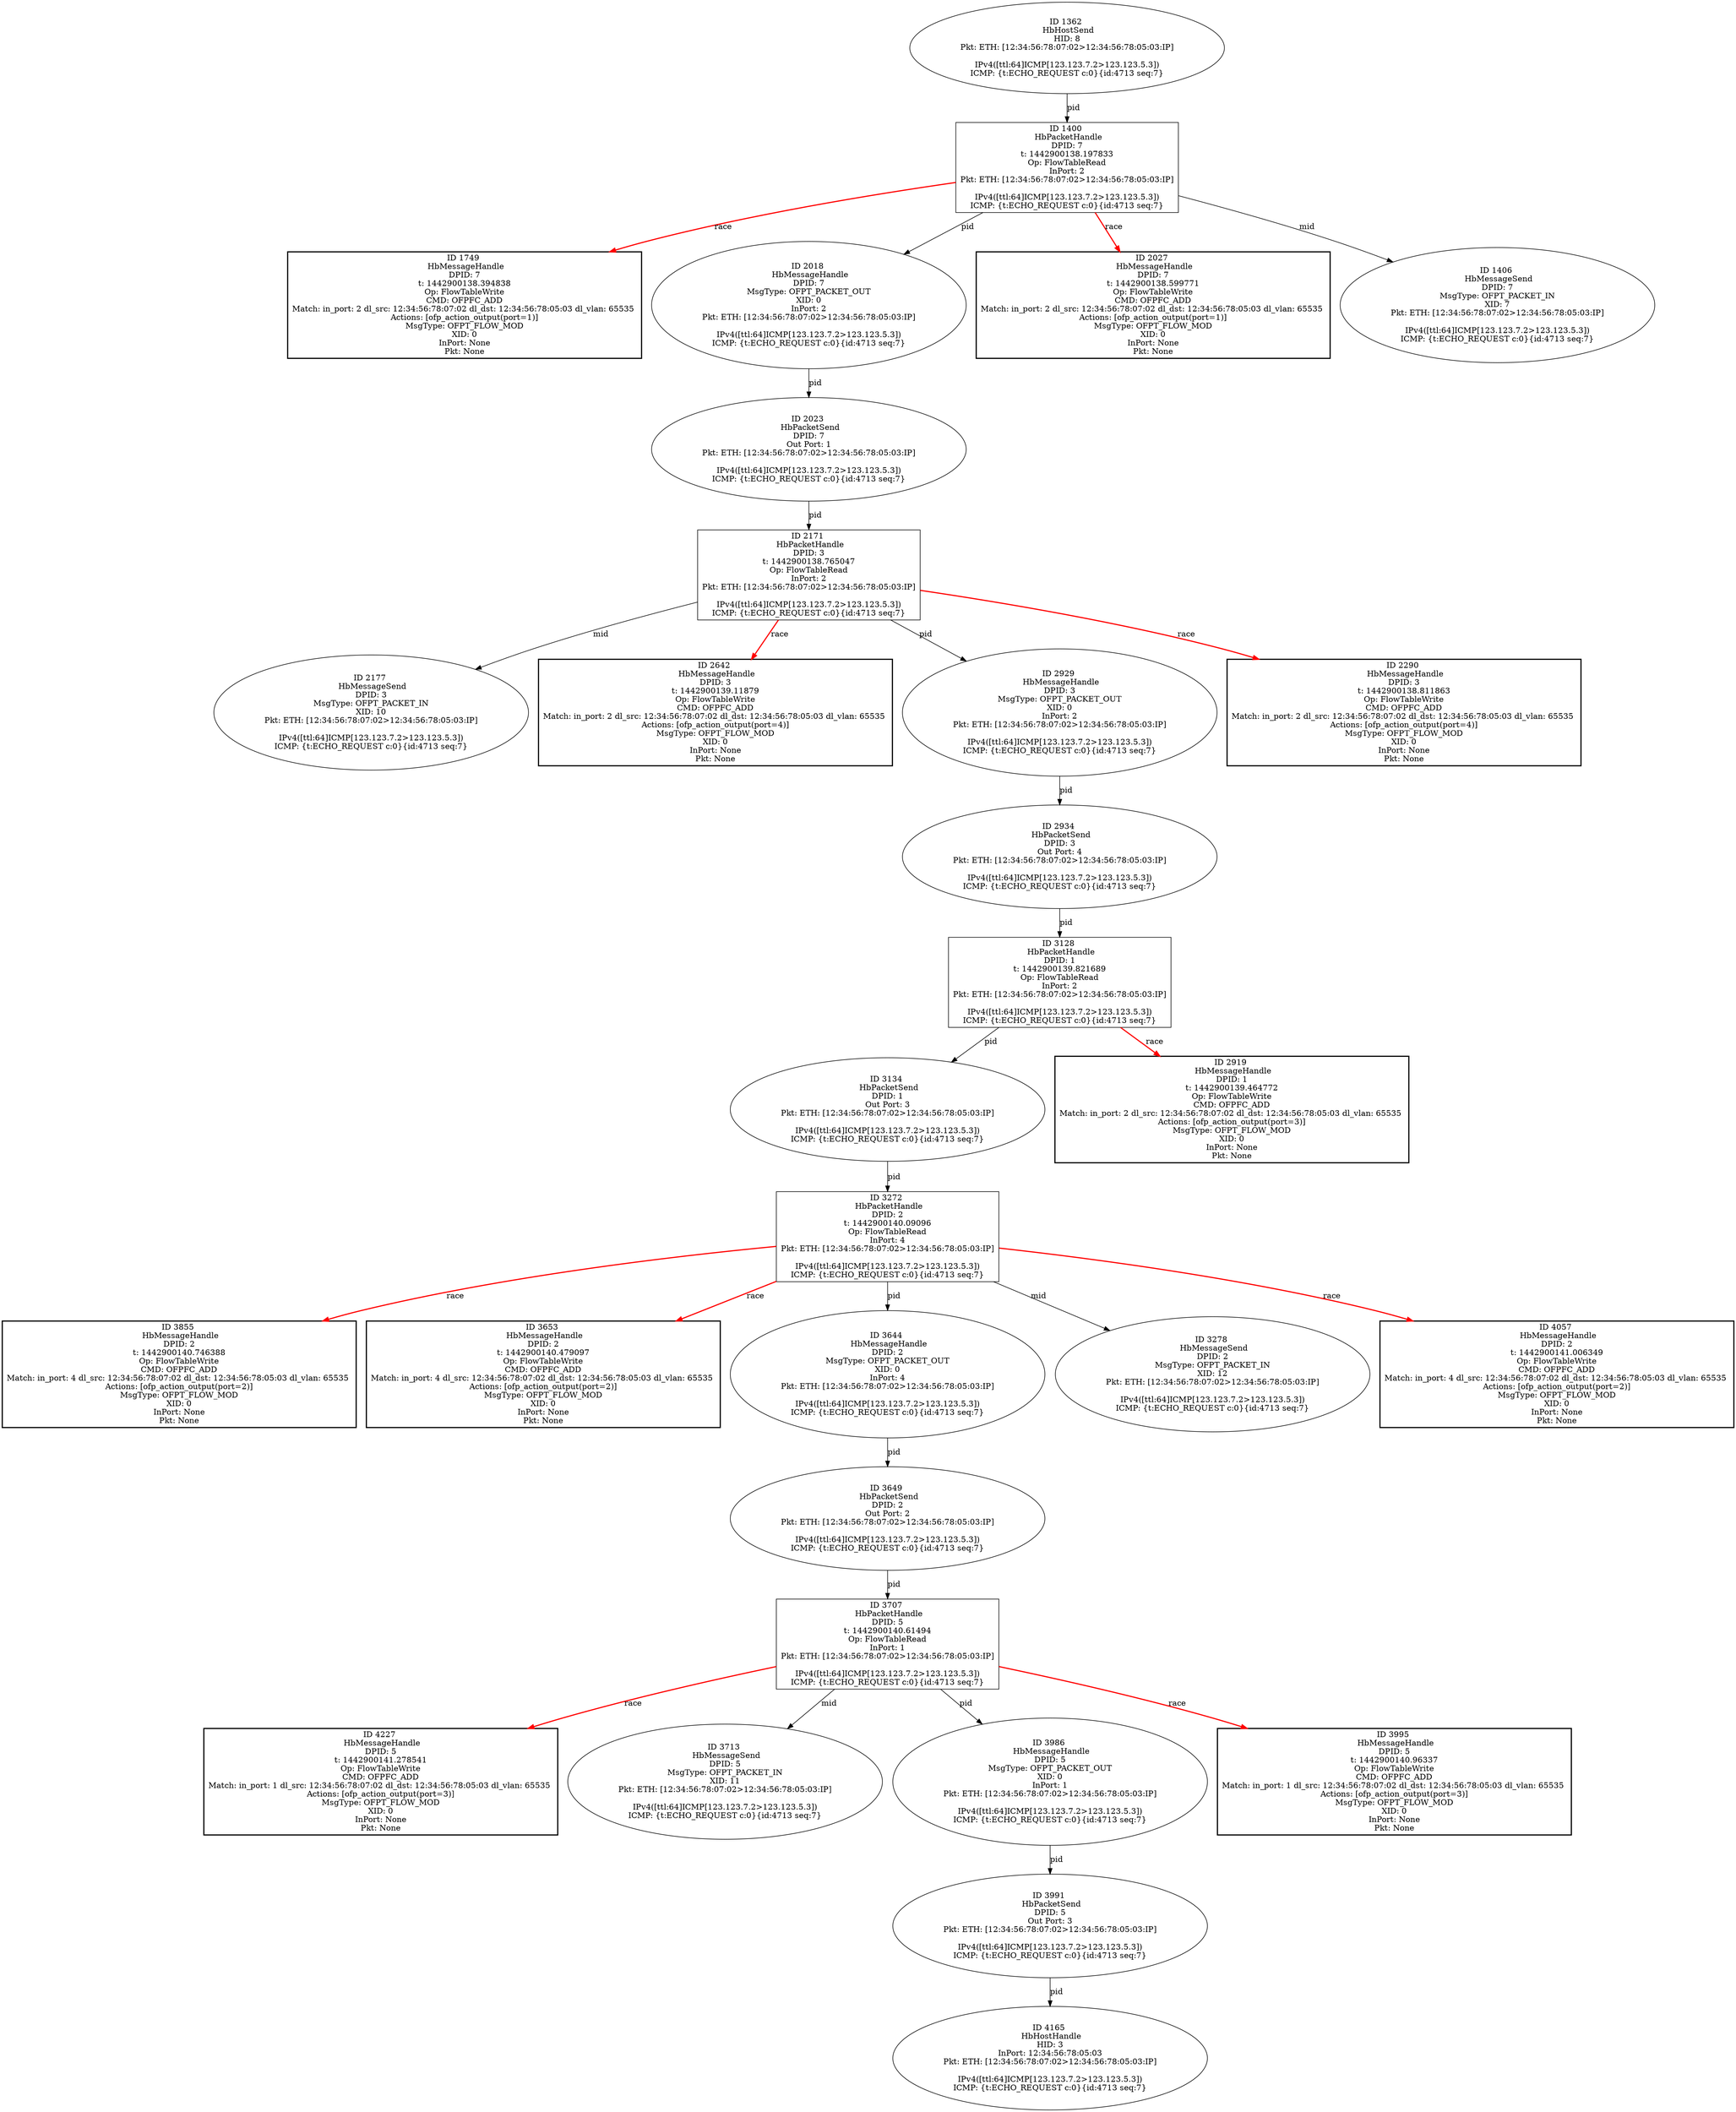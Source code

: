 strict digraph G {
2177 [shape=oval, event=<hb_events.HbMessageSend object at 0x107c5a5d0>, label="ID 2177 
 HbMessageSend
DPID: 3
MsgType: OFPT_PACKET_IN
XID: 10
Pkt: ETH: [12:34:56:78:07:02>12:34:56:78:05:03:IP]

IPv4([ttl:64]ICMP[123.123.7.2>123.123.5.3])
ICMP: {t:ECHO_REQUEST c:0}{id:4713 seq:7}"];
4227 [shape=box, style=bold, event=<hb_events.HbMessageHandle object at 0x108787310>, label="ID 4227 
 HbMessageHandle
DPID: 5
t: 1442900141.278541
Op: FlowTableWrite
CMD: OFPFC_ADD
Match: in_port: 1 dl_src: 12:34:56:78:07:02 dl_dst: 12:34:56:78:05:03 dl_vlan: 65535 
Actions: [ofp_action_output(port=3)]
MsgType: OFPT_FLOW_MOD
XID: 0
InPort: None
Pkt: None"];
3713 [shape=oval, event=<hb_events.HbMessageSend object at 0x1084b9850>, label="ID 3713 
 HbMessageSend
DPID: 5
MsgType: OFPT_PACKET_IN
XID: 11
Pkt: ETH: [12:34:56:78:07:02>12:34:56:78:05:03:IP]

IPv4([ttl:64]ICMP[123.123.7.2>123.123.5.3])
ICMP: {t:ECHO_REQUEST c:0}{id:4713 seq:7}"];
3855 [shape=box, style=bold, event=<hb_events.HbMessageHandle object at 0x108586e90>, label="ID 3855 
 HbMessageHandle
DPID: 2
t: 1442900140.746388
Op: FlowTableWrite
CMD: OFPFC_ADD
Match: in_port: 4 dl_src: 12:34:56:78:07:02 dl_dst: 12:34:56:78:05:03 dl_vlan: 65535 
Actions: [ofp_action_output(port=2)]
MsgType: OFPT_FLOW_MOD
XID: 0
InPort: None
Pkt: None"];
3986 [shape=oval, event=<hb_events.HbMessageHandle object at 0x108624ed0>, label="ID 3986 
 HbMessageHandle
DPID: 5
MsgType: OFPT_PACKET_OUT
XID: 0
InPort: 1
Pkt: ETH: [12:34:56:78:07:02>12:34:56:78:05:03:IP]

IPv4([ttl:64]ICMP[123.123.7.2>123.123.5.3])
ICMP: {t:ECHO_REQUEST c:0}{id:4713 seq:7}"];
3991 [shape=oval, event=<hb_events.HbPacketSend object at 0x108631810>, label="ID 3991 
 HbPacketSend
DPID: 5
Out Port: 3
Pkt: ETH: [12:34:56:78:07:02>12:34:56:78:05:03:IP]

IPv4([ttl:64]ICMP[123.123.7.2>123.123.5.3])
ICMP: {t:ECHO_REQUEST c:0}{id:4713 seq:7}"];
3995 [shape=box, style=bold, event=<hb_events.HbMessageHandle object at 0x108637650>, label="ID 3995 
 HbMessageHandle
DPID: 5
t: 1442900140.96337
Op: FlowTableWrite
CMD: OFPFC_ADD
Match: in_port: 1 dl_src: 12:34:56:78:07:02 dl_dst: 12:34:56:78:05:03 dl_vlan: 65535 
Actions: [ofp_action_output(port=3)]
MsgType: OFPT_FLOW_MOD
XID: 0
InPort: None
Pkt: None"];
3653 [shape=box, style=bold, event=<hb_events.HbMessageHandle object at 0x10848e190>, label="ID 3653 
 HbMessageHandle
DPID: 2
t: 1442900140.479097
Op: FlowTableWrite
CMD: OFPFC_ADD
Match: in_port: 4 dl_src: 12:34:56:78:07:02 dl_dst: 12:34:56:78:05:03 dl_vlan: 65535 
Actions: [ofp_action_output(port=2)]
MsgType: OFPT_FLOW_MOD
XID: 0
InPort: None
Pkt: None"];
3128 [shape=box, event=<hb_events.HbPacketHandle object at 0x10822de10>, label="ID 3128 
 HbPacketHandle
DPID: 1
t: 1442900139.821689
Op: FlowTableRead
InPort: 2
Pkt: ETH: [12:34:56:78:07:02>12:34:56:78:05:03:IP]

IPv4([ttl:64]ICMP[123.123.7.2>123.123.5.3])
ICMP: {t:ECHO_REQUEST c:0}{id:4713 seq:7}"];
3644 [shape=oval, event=<hb_events.HbMessageHandle object at 0x10848b450>, label="ID 3644 
 HbMessageHandle
DPID: 2
MsgType: OFPT_PACKET_OUT
XID: 0
InPort: 4
Pkt: ETH: [12:34:56:78:07:02>12:34:56:78:05:03:IP]

IPv4([ttl:64]ICMP[123.123.7.2>123.123.5.3])
ICMP: {t:ECHO_REQUEST c:0}{id:4713 seq:7}"];
3134 [shape=oval, event=<hb_events.HbPacketSend object at 0x108232550>, label="ID 3134 
 HbPacketSend
DPID: 1
Out Port: 3
Pkt: ETH: [12:34:56:78:07:02>12:34:56:78:05:03:IP]

IPv4([ttl:64]ICMP[123.123.7.2>123.123.5.3])
ICMP: {t:ECHO_REQUEST c:0}{id:4713 seq:7}"];
3649 [shape=oval, event=<hb_events.HbPacketSend object at 0x10846b8d0>, label="ID 3649 
 HbPacketSend
DPID: 2
Out Port: 2
Pkt: ETH: [12:34:56:78:07:02>12:34:56:78:05:03:IP]

IPv4([ttl:64]ICMP[123.123.7.2>123.123.5.3])
ICMP: {t:ECHO_REQUEST c:0}{id:4713 seq:7}"];
4165 [shape=oval, event=<hb_events.HbHostHandle object at 0x108707090>, label="ID 4165 
 HbHostHandle
HID: 3
InPort: 12:34:56:78:05:03
Pkt: ETH: [12:34:56:78:07:02>12:34:56:78:05:03:IP]

IPv4([ttl:64]ICMP[123.123.7.2>123.123.5.3])
ICMP: {t:ECHO_REQUEST c:0}{id:4713 seq:7}"];
3272 [shape=box, event=<hb_events.HbPacketHandle object at 0x1082a55d0>, label="ID 3272 
 HbPacketHandle
DPID: 2
t: 1442900140.09096
Op: FlowTableRead
InPort: 4
Pkt: ETH: [12:34:56:78:07:02>12:34:56:78:05:03:IP]

IPv4([ttl:64]ICMP[123.123.7.2>123.123.5.3])
ICMP: {t:ECHO_REQUEST c:0}{id:4713 seq:7}"];
3278 [shape=oval, event=<hb_events.HbMessageSend object at 0x1082a0d10>, label="ID 3278 
 HbMessageSend
DPID: 2
MsgType: OFPT_PACKET_IN
XID: 12
Pkt: ETH: [12:34:56:78:07:02>12:34:56:78:05:03:IP]

IPv4([ttl:64]ICMP[123.123.7.2>123.123.5.3])
ICMP: {t:ECHO_REQUEST c:0}{id:4713 seq:7}"];
1362 [shape=oval, event=<hb_events.HbHostSend object at 0x107a332d0>, label="ID 1362 
 HbHostSend
HID: 8
Pkt: ETH: [12:34:56:78:07:02>12:34:56:78:05:03:IP]

IPv4([ttl:64]ICMP[123.123.7.2>123.123.5.3])
ICMP: {t:ECHO_REQUEST c:0}{id:4713 seq:7}"];
1749 [shape=box, style=bold, event=<hb_events.HbMessageHandle object at 0x107afbe90>, label="ID 1749 
 HbMessageHandle
DPID: 7
t: 1442900138.394838
Op: FlowTableWrite
CMD: OFPFC_ADD
Match: in_port: 2 dl_src: 12:34:56:78:07:02 dl_dst: 12:34:56:78:05:03 dl_vlan: 65535 
Actions: [ofp_action_output(port=1)]
MsgType: OFPT_FLOW_MOD
XID: 0
InPort: None
Pkt: None"];
4057 [shape=box, style=bold, event=<hb_events.HbMessageHandle object at 0x10867f550>, label="ID 4057 
 HbMessageHandle
DPID: 2
t: 1442900141.006349
Op: FlowTableWrite
CMD: OFPFC_ADD
Match: in_port: 4 dl_src: 12:34:56:78:07:02 dl_dst: 12:34:56:78:05:03 dl_vlan: 65535 
Actions: [ofp_action_output(port=2)]
MsgType: OFPT_FLOW_MOD
XID: 0
InPort: None
Pkt: None"];
2018 [shape=oval, event=<hb_events.HbMessageHandle object at 0x107ba6d10>, label="ID 2018 
 HbMessageHandle
DPID: 7
MsgType: OFPT_PACKET_OUT
XID: 0
InPort: 2
Pkt: ETH: [12:34:56:78:07:02>12:34:56:78:05:03:IP]

IPv4([ttl:64]ICMP[123.123.7.2>123.123.5.3])
ICMP: {t:ECHO_REQUEST c:0}{id:4713 seq:7}"];
2171 [shape=box, event=<hb_events.HbPacketHandle object at 0x107c4dcd0>, label="ID 2171 
 HbPacketHandle
DPID: 3
t: 1442900138.765047
Op: FlowTableRead
InPort: 2
Pkt: ETH: [12:34:56:78:07:02>12:34:56:78:05:03:IP]

IPv4([ttl:64]ICMP[123.123.7.2>123.123.5.3])
ICMP: {t:ECHO_REQUEST c:0}{id:4713 seq:7}"];
2023 [shape=oval, event=<hb_events.HbPacketSend object at 0x107b17d50>, label="ID 2023 
 HbPacketSend
DPID: 7
Out Port: 1
Pkt: ETH: [12:34:56:78:07:02>12:34:56:78:05:03:IP]

IPv4([ttl:64]ICMP[123.123.7.2>123.123.5.3])
ICMP: {t:ECHO_REQUEST c:0}{id:4713 seq:7}"];
2027 [shape=box, style=bold, event=<hb_events.HbMessageHandle object at 0x107b1c150>, label="ID 2027 
 HbMessageHandle
DPID: 7
t: 1442900138.599771
Op: FlowTableWrite
CMD: OFPFC_ADD
Match: in_port: 2 dl_src: 12:34:56:78:07:02 dl_dst: 12:34:56:78:05:03 dl_vlan: 65535 
Actions: [ofp_action_output(port=1)]
MsgType: OFPT_FLOW_MOD
XID: 0
InPort: None
Pkt: None"];
2642 [shape=box, style=bold, event=<hb_events.HbMessageHandle object at 0x107e10390>, label="ID 2642 
 HbMessageHandle
DPID: 3
t: 1442900139.11879
Op: FlowTableWrite
CMD: OFPFC_ADD
Match: in_port: 2 dl_src: 12:34:56:78:07:02 dl_dst: 12:34:56:78:05:03 dl_vlan: 65535 
Actions: [ofp_action_output(port=4)]
MsgType: OFPT_FLOW_MOD
XID: 0
InPort: None
Pkt: None"];
2929 [shape=oval, event=<hb_events.HbMessageHandle object at 0x1081076d0>, label="ID 2929 
 HbMessageHandle
DPID: 3
MsgType: OFPT_PACKET_OUT
XID: 0
InPort: 2
Pkt: ETH: [12:34:56:78:07:02>12:34:56:78:05:03:IP]

IPv4([ttl:64]ICMP[123.123.7.2>123.123.5.3])
ICMP: {t:ECHO_REQUEST c:0}{id:4713 seq:7}"];
2290 [shape=box, style=bold, event=<hb_events.HbMessageHandle object at 0x107c9d150>, label="ID 2290 
 HbMessageHandle
DPID: 3
t: 1442900138.811863
Op: FlowTableWrite
CMD: OFPFC_ADD
Match: in_port: 2 dl_src: 12:34:56:78:07:02 dl_dst: 12:34:56:78:05:03 dl_vlan: 65535 
Actions: [ofp_action_output(port=4)]
MsgType: OFPT_FLOW_MOD
XID: 0
InPort: None
Pkt: None"];
2919 [shape=box, style=bold, event=<hb_events.HbMessageHandle object at 0x10814a5d0>, label="ID 2919 
 HbMessageHandle
DPID: 1
t: 1442900139.464772
Op: FlowTableWrite
CMD: OFPFC_ADD
Match: in_port: 2 dl_src: 12:34:56:78:07:02 dl_dst: 12:34:56:78:05:03 dl_vlan: 65535 
Actions: [ofp_action_output(port=3)]
MsgType: OFPT_FLOW_MOD
XID: 0
InPort: None
Pkt: None"];
2934 [shape=oval, event=<hb_events.HbPacketSend object at 0x1081504d0>, label="ID 2934 
 HbPacketSend
DPID: 3
Out Port: 4
Pkt: ETH: [12:34:56:78:07:02>12:34:56:78:05:03:IP]

IPv4([ttl:64]ICMP[123.123.7.2>123.123.5.3])
ICMP: {t:ECHO_REQUEST c:0}{id:4713 seq:7}"];
1400 [shape=box, event=<hb_events.HbPacketHandle object at 0x107a48fd0>, label="ID 1400 
 HbPacketHandle
DPID: 7
t: 1442900138.197833
Op: FlowTableRead
InPort: 2
Pkt: ETH: [12:34:56:78:07:02>12:34:56:78:05:03:IP]

IPv4([ttl:64]ICMP[123.123.7.2>123.123.5.3])
ICMP: {t:ECHO_REQUEST c:0}{id:4713 seq:7}"];
3707 [shape=box, event=<hb_events.HbPacketHandle object at 0x1084ac250>, label="ID 3707 
 HbPacketHandle
DPID: 5
t: 1442900140.61494
Op: FlowTableRead
InPort: 1
Pkt: ETH: [12:34:56:78:07:02>12:34:56:78:05:03:IP]

IPv4([ttl:64]ICMP[123.123.7.2>123.123.5.3])
ICMP: {t:ECHO_REQUEST c:0}{id:4713 seq:7}"];
1406 [shape=oval, event=<hb_events.HbMessageSend object at 0x107a4cad0>, label="ID 1406 
 HbMessageSend
DPID: 7
MsgType: OFPT_PACKET_IN
XID: 7
Pkt: ETH: [12:34:56:78:07:02>12:34:56:78:05:03:IP]

IPv4([ttl:64]ICMP[123.123.7.2>123.123.5.3])
ICMP: {t:ECHO_REQUEST c:0}{id:4713 seq:7}"];
3986 -> 3991  [rel=pid, label=pid];
3991 -> 4165  [rel=pid, label=pid];
3128 -> 3134  [rel=pid, label=pid];
3128 -> 2919  [harmful=True, color=red, style=bold, rel=race, label=race];
3644 -> 3649  [rel=pid, label=pid];
3134 -> 3272  [rel=pid, label=pid];
3649 -> 3707  [rel=pid, label=pid];
3272 -> 4057  [harmful=True, color=red, style=bold, rel=race, label=race];
3272 -> 3644  [rel=pid, label=pid];
3272 -> 3653  [harmful=True, color=red, style=bold, rel=race, label=race];
3272 -> 3278  [rel=mid, label=mid];
3272 -> 3855  [harmful=True, color=red, style=bold, rel=race, label=race];
1362 -> 1400  [rel=pid, label=pid];
2018 -> 2023  [rel=pid, label=pid];
3707 -> 3713  [rel=mid, label=mid];
3707 -> 3986  [rel=pid, label=pid];
3707 -> 3995  [harmful=True, color=red, style=bold, rel=race, label=race];
3707 -> 4227  [harmful=True, color=red, style=bold, rel=race, label=race];
2023 -> 2171  [rel=pid, label=pid];
2929 -> 2934  [rel=pid, label=pid];
2934 -> 3128  [rel=pid, label=pid];
1400 -> 2018  [rel=pid, label=pid];
1400 -> 2027  [harmful=True, color=red, style=bold, rel=race, label=race];
1400 -> 1749  [harmful=True, color=red, style=bold, rel=race, label=race];
1400 -> 1406  [rel=mid, label=mid];
2171 -> 2177  [rel=mid, label=mid];
2171 -> 2290  [harmful=True, color=red, style=bold, rel=race, label=race];
2171 -> 2642  [harmful=True, color=red, style=bold, rel=race, label=race];
2171 -> 2929  [rel=pid, label=pid];
}
